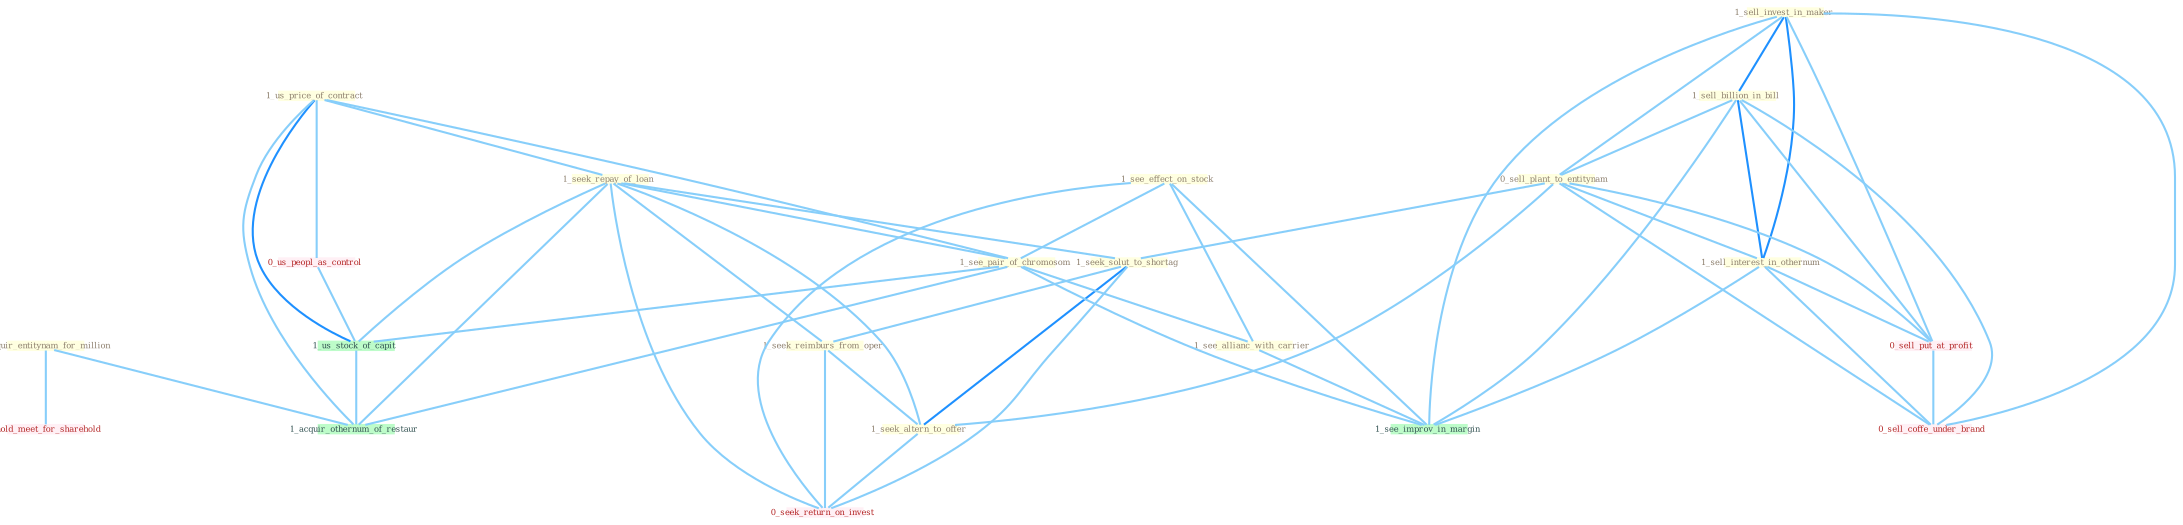 Graph G{ 
    node
    [shape=polygon,style=filled,width=.5,height=.06,color="#BDFCC9",fixedsize=true,fontsize=4,
    fontcolor="#2f4f4f"];
    {node
    [color="#ffffe0", fontcolor="#8b7d6b"] "1_us_price_of_contract " "1_seek_repay_of_loan " "1_sell_invest_in_maker " "1_sell_billion_in_bill " "1_see_effect_on_stock " "0_sell_plant_to_entitynam " "0_acquir_entitynam_for_million " "1_sell_interest_in_othernum " "1_seek_solut_to_shortag " "1_seek_reimburs_from_oper " "1_see_pair_of_chromosom " "1_seek_altern_to_offer " "1_see_allianc_with_carrier "}
{node [color="#fff0f5", fontcolor="#b22222"] "0_us_peopl_as_control " "0_sell_put_at_profit " "0_seek_return_on_invest " "0_sell_coffe_under_brand " "1_hold_meet_for_sharehold "}
edge [color="#B0E2FF"];

	"1_us_price_of_contract " -- "1_seek_repay_of_loan " [w="1", color="#87cefa" ];
	"1_us_price_of_contract " -- "1_see_pair_of_chromosom " [w="1", color="#87cefa" ];
	"1_us_price_of_contract " -- "0_us_peopl_as_control " [w="1", color="#87cefa" ];
	"1_us_price_of_contract " -- "1_us_stock_of_capit " [w="2", color="#1e90ff" , len=0.8];
	"1_us_price_of_contract " -- "1_acquir_othernum_of_restaur " [w="1", color="#87cefa" ];
	"1_seek_repay_of_loan " -- "1_seek_solut_to_shortag " [w="1", color="#87cefa" ];
	"1_seek_repay_of_loan " -- "1_seek_reimburs_from_oper " [w="1", color="#87cefa" ];
	"1_seek_repay_of_loan " -- "1_see_pair_of_chromosom " [w="1", color="#87cefa" ];
	"1_seek_repay_of_loan " -- "1_seek_altern_to_offer " [w="1", color="#87cefa" ];
	"1_seek_repay_of_loan " -- "0_seek_return_on_invest " [w="1", color="#87cefa" ];
	"1_seek_repay_of_loan " -- "1_us_stock_of_capit " [w="1", color="#87cefa" ];
	"1_seek_repay_of_loan " -- "1_acquir_othernum_of_restaur " [w="1", color="#87cefa" ];
	"1_sell_invest_in_maker " -- "1_sell_billion_in_bill " [w="2", color="#1e90ff" , len=0.8];
	"1_sell_invest_in_maker " -- "0_sell_plant_to_entitynam " [w="1", color="#87cefa" ];
	"1_sell_invest_in_maker " -- "1_sell_interest_in_othernum " [w="2", color="#1e90ff" , len=0.8];
	"1_sell_invest_in_maker " -- "0_sell_put_at_profit " [w="1", color="#87cefa" ];
	"1_sell_invest_in_maker " -- "1_see_improv_in_margin " [w="1", color="#87cefa" ];
	"1_sell_invest_in_maker " -- "0_sell_coffe_under_brand " [w="1", color="#87cefa" ];
	"1_sell_billion_in_bill " -- "0_sell_plant_to_entitynam " [w="1", color="#87cefa" ];
	"1_sell_billion_in_bill " -- "1_sell_interest_in_othernum " [w="2", color="#1e90ff" , len=0.8];
	"1_sell_billion_in_bill " -- "0_sell_put_at_profit " [w="1", color="#87cefa" ];
	"1_sell_billion_in_bill " -- "1_see_improv_in_margin " [w="1", color="#87cefa" ];
	"1_sell_billion_in_bill " -- "0_sell_coffe_under_brand " [w="1", color="#87cefa" ];
	"1_see_effect_on_stock " -- "1_see_pair_of_chromosom " [w="1", color="#87cefa" ];
	"1_see_effect_on_stock " -- "1_see_allianc_with_carrier " [w="1", color="#87cefa" ];
	"1_see_effect_on_stock " -- "0_seek_return_on_invest " [w="1", color="#87cefa" ];
	"1_see_effect_on_stock " -- "1_see_improv_in_margin " [w="1", color="#87cefa" ];
	"0_sell_plant_to_entitynam " -- "1_sell_interest_in_othernum " [w="1", color="#87cefa" ];
	"0_sell_plant_to_entitynam " -- "1_seek_solut_to_shortag " [w="1", color="#87cefa" ];
	"0_sell_plant_to_entitynam " -- "1_seek_altern_to_offer " [w="1", color="#87cefa" ];
	"0_sell_plant_to_entitynam " -- "0_sell_put_at_profit " [w="1", color="#87cefa" ];
	"0_sell_plant_to_entitynam " -- "0_sell_coffe_under_brand " [w="1", color="#87cefa" ];
	"0_acquir_entitynam_for_million " -- "1_hold_meet_for_sharehold " [w="1", color="#87cefa" ];
	"0_acquir_entitynam_for_million " -- "1_acquir_othernum_of_restaur " [w="1", color="#87cefa" ];
	"1_sell_interest_in_othernum " -- "0_sell_put_at_profit " [w="1", color="#87cefa" ];
	"1_sell_interest_in_othernum " -- "1_see_improv_in_margin " [w="1", color="#87cefa" ];
	"1_sell_interest_in_othernum " -- "0_sell_coffe_under_brand " [w="1", color="#87cefa" ];
	"1_seek_solut_to_shortag " -- "1_seek_reimburs_from_oper " [w="1", color="#87cefa" ];
	"1_seek_solut_to_shortag " -- "1_seek_altern_to_offer " [w="2", color="#1e90ff" , len=0.8];
	"1_seek_solut_to_shortag " -- "0_seek_return_on_invest " [w="1", color="#87cefa" ];
	"1_seek_reimburs_from_oper " -- "1_seek_altern_to_offer " [w="1", color="#87cefa" ];
	"1_seek_reimburs_from_oper " -- "0_seek_return_on_invest " [w="1", color="#87cefa" ];
	"1_see_pair_of_chromosom " -- "1_see_allianc_with_carrier " [w="1", color="#87cefa" ];
	"1_see_pair_of_chromosom " -- "1_us_stock_of_capit " [w="1", color="#87cefa" ];
	"1_see_pair_of_chromosom " -- "1_see_improv_in_margin " [w="1", color="#87cefa" ];
	"1_see_pair_of_chromosom " -- "1_acquir_othernum_of_restaur " [w="1", color="#87cefa" ];
	"1_seek_altern_to_offer " -- "0_seek_return_on_invest " [w="1", color="#87cefa" ];
	"1_see_allianc_with_carrier " -- "1_see_improv_in_margin " [w="1", color="#87cefa" ];
	"0_us_peopl_as_control " -- "1_us_stock_of_capit " [w="1", color="#87cefa" ];
	"0_sell_put_at_profit " -- "0_sell_coffe_under_brand " [w="1", color="#87cefa" ];
	"1_us_stock_of_capit " -- "1_acquir_othernum_of_restaur " [w="1", color="#87cefa" ];
}
